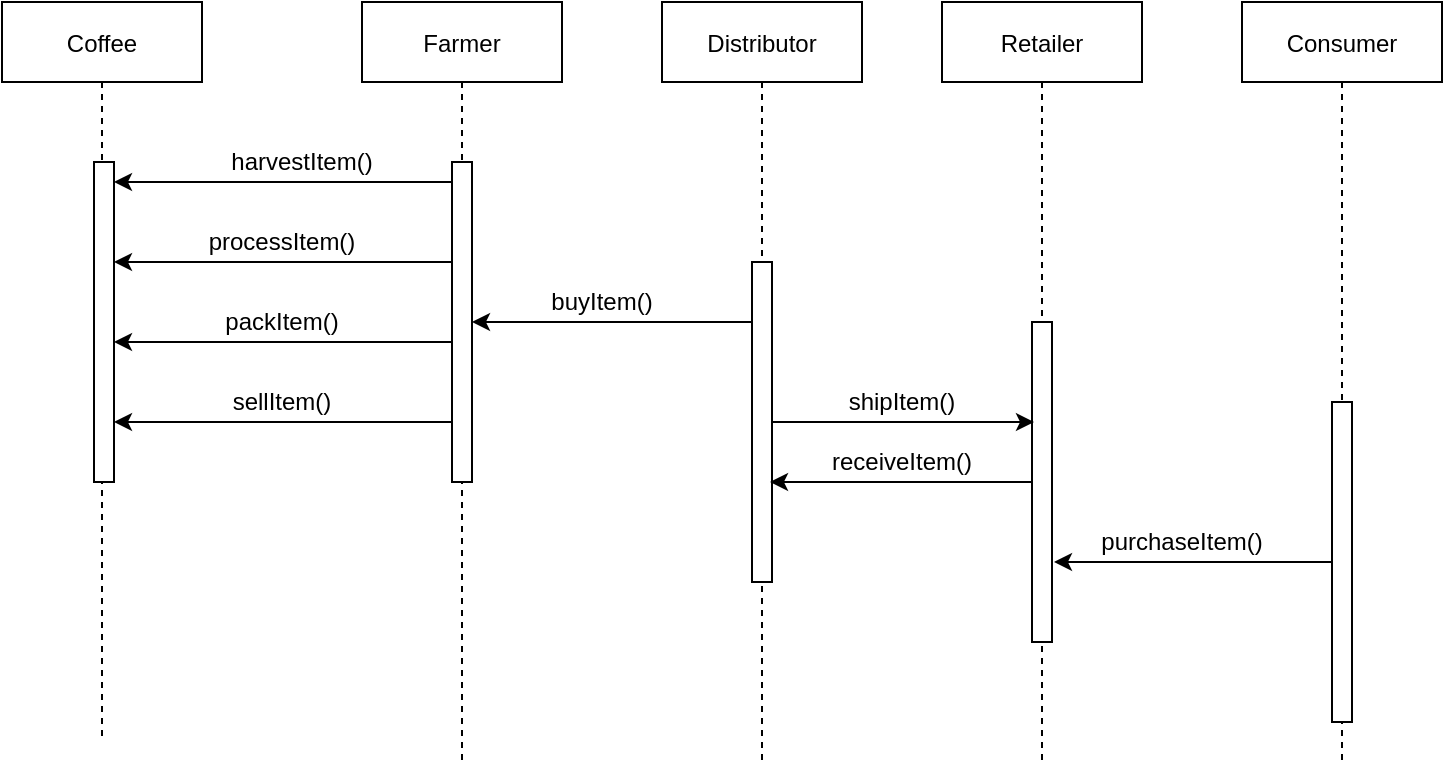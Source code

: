 <mxfile version="14.6.11" type="github">
  <diagram id="kgpKYQtTHZ0yAKxKKP6v" name="Page-1">
    <mxGraphModel dx="840" dy="1070" grid="1" gridSize="10" guides="1" tooltips="1" connect="1" arrows="1" fold="1" page="1" pageScale="1" pageWidth="850" pageHeight="1100" math="0" shadow="0">
      <root>
        <mxCell id="0" />
        <mxCell id="1" parent="0" />
        <mxCell id="3nuBFxr9cyL0pnOWT2aG-1" value="Coffee" style="shape=umlLifeline;perimeter=lifelinePerimeter;container=1;collapsible=0;recursiveResize=0;rounded=0;shadow=0;strokeWidth=1;" parent="1" vertex="1">
          <mxGeometry x="120" y="80" width="100" height="370" as="geometry" />
        </mxCell>
        <mxCell id="3nuBFxr9cyL0pnOWT2aG-5" value="Farmer" style="shape=umlLifeline;perimeter=lifelinePerimeter;container=1;collapsible=0;recursiveResize=0;rounded=0;shadow=0;strokeWidth=1;" parent="1" vertex="1">
          <mxGeometry x="300" y="80" width="100" height="380" as="geometry" />
        </mxCell>
        <mxCell id="3nuBFxr9cyL0pnOWT2aG-6" value="" style="points=[];perimeter=orthogonalPerimeter;rounded=0;shadow=0;strokeWidth=1;" parent="3nuBFxr9cyL0pnOWT2aG-5" vertex="1">
          <mxGeometry x="45" y="80" width="10" height="160" as="geometry" />
        </mxCell>
        <mxCell id="P7gJY48-Vua3OXZmrbqE-1" value="Distributor" style="shape=umlLifeline;perimeter=lifelinePerimeter;container=1;collapsible=0;recursiveResize=0;rounded=0;shadow=0;strokeWidth=1;" vertex="1" parent="1">
          <mxGeometry x="450" y="80" width="100" height="380" as="geometry" />
        </mxCell>
        <mxCell id="P7gJY48-Vua3OXZmrbqE-2" value="" style="points=[];perimeter=orthogonalPerimeter;rounded=0;shadow=0;strokeWidth=1;" vertex="1" parent="P7gJY48-Vua3OXZmrbqE-1">
          <mxGeometry x="45" y="130" width="10" height="160" as="geometry" />
        </mxCell>
        <mxCell id="P7gJY48-Vua3OXZmrbqE-3" value="Retailer" style="shape=umlLifeline;perimeter=lifelinePerimeter;container=1;collapsible=0;recursiveResize=0;rounded=0;shadow=0;strokeWidth=1;" vertex="1" parent="1">
          <mxGeometry x="590" y="80" width="100" height="380" as="geometry" />
        </mxCell>
        <mxCell id="P7gJY48-Vua3OXZmrbqE-4" value="" style="points=[];perimeter=orthogonalPerimeter;rounded=0;shadow=0;strokeWidth=1;" vertex="1" parent="P7gJY48-Vua3OXZmrbqE-3">
          <mxGeometry x="45" y="160" width="10" height="160" as="geometry" />
        </mxCell>
        <mxCell id="P7gJY48-Vua3OXZmrbqE-5" value="Consumer" style="shape=umlLifeline;perimeter=lifelinePerimeter;container=1;collapsible=0;recursiveResize=0;rounded=0;shadow=0;strokeWidth=1;" vertex="1" parent="1">
          <mxGeometry x="740" y="80" width="100" height="380" as="geometry" />
        </mxCell>
        <mxCell id="P7gJY48-Vua3OXZmrbqE-6" value="" style="points=[];perimeter=orthogonalPerimeter;rounded=0;shadow=0;strokeWidth=1;" vertex="1" parent="P7gJY48-Vua3OXZmrbqE-5">
          <mxGeometry x="45" y="200" width="10" height="160" as="geometry" />
        </mxCell>
        <mxCell id="P7gJY48-Vua3OXZmrbqE-7" value="" style="points=[];perimeter=orthogonalPerimeter;rounded=0;shadow=0;strokeWidth=1;" vertex="1" parent="1">
          <mxGeometry x="166" y="160" width="10" height="160" as="geometry" />
        </mxCell>
        <mxCell id="P7gJY48-Vua3OXZmrbqE-8" value="" style="edgeStyle=orthogonalEdgeStyle;rounded=0;orthogonalLoop=1;jettySize=auto;html=1;" edge="1" parent="1" source="3nuBFxr9cyL0pnOWT2aG-6" target="P7gJY48-Vua3OXZmrbqE-7">
          <mxGeometry relative="1" as="geometry">
            <Array as="points">
              <mxPoint x="270" y="170" />
              <mxPoint x="270" y="170" />
            </Array>
          </mxGeometry>
        </mxCell>
        <mxCell id="P7gJY48-Vua3OXZmrbqE-9" value="harvestItem()" style="text;html=1;strokeColor=none;fillColor=none;align=center;verticalAlign=middle;whiteSpace=wrap;rounded=0;" vertex="1" parent="1">
          <mxGeometry x="250" y="150" width="40" height="20" as="geometry" />
        </mxCell>
        <mxCell id="P7gJY48-Vua3OXZmrbqE-10" value="" style="edgeStyle=orthogonalEdgeStyle;rounded=0;orthogonalLoop=1;jettySize=auto;html=1;" edge="1" parent="1">
          <mxGeometry relative="1" as="geometry">
            <mxPoint x="345" y="210" as="sourcePoint" />
            <mxPoint x="176" y="210" as="targetPoint" />
            <Array as="points">
              <mxPoint x="270" y="210" />
              <mxPoint x="270" y="210" />
            </Array>
          </mxGeometry>
        </mxCell>
        <mxCell id="P7gJY48-Vua3OXZmrbqE-11" value="" style="edgeStyle=orthogonalEdgeStyle;rounded=0;orthogonalLoop=1;jettySize=auto;html=1;" edge="1" parent="1">
          <mxGeometry relative="1" as="geometry">
            <mxPoint x="345" y="250" as="sourcePoint" />
            <mxPoint x="176" y="250" as="targetPoint" />
            <Array as="points">
              <mxPoint x="270" y="250" />
              <mxPoint x="270" y="250" />
            </Array>
          </mxGeometry>
        </mxCell>
        <mxCell id="P7gJY48-Vua3OXZmrbqE-12" value="" style="edgeStyle=orthogonalEdgeStyle;rounded=0;orthogonalLoop=1;jettySize=auto;html=1;" edge="1" parent="1">
          <mxGeometry relative="1" as="geometry">
            <mxPoint x="345" y="290" as="sourcePoint" />
            <mxPoint x="176" y="290" as="targetPoint" />
            <Array as="points">
              <mxPoint x="270" y="290" />
              <mxPoint x="270" y="290" />
            </Array>
          </mxGeometry>
        </mxCell>
        <mxCell id="P7gJY48-Vua3OXZmrbqE-13" value="processItem()" style="text;html=1;strokeColor=none;fillColor=none;align=center;verticalAlign=middle;whiteSpace=wrap;rounded=0;" vertex="1" parent="1">
          <mxGeometry x="240" y="190" width="40" height="20" as="geometry" />
        </mxCell>
        <mxCell id="P7gJY48-Vua3OXZmrbqE-14" value="packItem()" style="text;html=1;strokeColor=none;fillColor=none;align=center;verticalAlign=middle;whiteSpace=wrap;rounded=0;" vertex="1" parent="1">
          <mxGeometry x="240" y="230" width="40" height="20" as="geometry" />
        </mxCell>
        <mxCell id="P7gJY48-Vua3OXZmrbqE-15" value="sellItem()" style="text;html=1;strokeColor=none;fillColor=none;align=center;verticalAlign=middle;whiteSpace=wrap;rounded=0;" vertex="1" parent="1">
          <mxGeometry x="240" y="270" width="40" height="20" as="geometry" />
        </mxCell>
        <mxCell id="P7gJY48-Vua3OXZmrbqE-17" value="" style="edgeStyle=orthogonalEdgeStyle;rounded=0;orthogonalLoop=1;jettySize=auto;html=1;" edge="1" parent="1" source="P7gJY48-Vua3OXZmrbqE-2" target="3nuBFxr9cyL0pnOWT2aG-6">
          <mxGeometry relative="1" as="geometry">
            <mxPoint x="360" y="270" as="targetPoint" />
            <Array as="points">
              <mxPoint x="460" y="240" />
              <mxPoint x="460" y="240" />
            </Array>
          </mxGeometry>
        </mxCell>
        <mxCell id="P7gJY48-Vua3OXZmrbqE-18" value="buyItem()" style="text;html=1;strokeColor=none;fillColor=none;align=center;verticalAlign=middle;whiteSpace=wrap;rounded=0;" vertex="1" parent="1">
          <mxGeometry x="400" y="220" width="40" height="20" as="geometry" />
        </mxCell>
        <mxCell id="P7gJY48-Vua3OXZmrbqE-20" value="" style="edgeStyle=orthogonalEdgeStyle;rounded=0;orthogonalLoop=1;jettySize=auto;html=1;" edge="1" parent="1" source="P7gJY48-Vua3OXZmrbqE-4">
          <mxGeometry relative="1" as="geometry">
            <mxPoint x="504" y="320" as="targetPoint" />
            <Array as="points">
              <mxPoint x="504" y="320" />
            </Array>
          </mxGeometry>
        </mxCell>
        <mxCell id="P7gJY48-Vua3OXZmrbqE-21" value="" style="edgeStyle=orthogonalEdgeStyle;rounded=0;orthogonalLoop=1;jettySize=auto;html=1;" edge="1" parent="1" source="P7gJY48-Vua3OXZmrbqE-2">
          <mxGeometry relative="1" as="geometry">
            <mxPoint x="636" y="290" as="targetPoint" />
            <Array as="points">
              <mxPoint x="580" y="290" />
              <mxPoint x="580" y="290" />
            </Array>
          </mxGeometry>
        </mxCell>
        <mxCell id="P7gJY48-Vua3OXZmrbqE-22" value="shipItem()" style="text;html=1;strokeColor=none;fillColor=none;align=center;verticalAlign=middle;whiteSpace=wrap;rounded=0;" vertex="1" parent="1">
          <mxGeometry x="550" y="270" width="40" height="20" as="geometry" />
        </mxCell>
        <mxCell id="P7gJY48-Vua3OXZmrbqE-23" value="receiveItem()" style="text;html=1;strokeColor=none;fillColor=none;align=center;verticalAlign=middle;whiteSpace=wrap;rounded=0;" vertex="1" parent="1">
          <mxGeometry x="550" y="300" width="40" height="20" as="geometry" />
        </mxCell>
        <mxCell id="P7gJY48-Vua3OXZmrbqE-25" value="" style="edgeStyle=orthogonalEdgeStyle;rounded=0;orthogonalLoop=1;jettySize=auto;html=1;entryX=1.1;entryY=0.75;entryDx=0;entryDy=0;entryPerimeter=0;" edge="1" parent="1" source="P7gJY48-Vua3OXZmrbqE-6" target="P7gJY48-Vua3OXZmrbqE-4">
          <mxGeometry relative="1" as="geometry">
            <mxPoint x="705" y="360" as="targetPoint" />
          </mxGeometry>
        </mxCell>
        <mxCell id="P7gJY48-Vua3OXZmrbqE-26" value="purchaseItem()" style="text;html=1;strokeColor=none;fillColor=none;align=center;verticalAlign=middle;whiteSpace=wrap;rounded=0;" vertex="1" parent="1">
          <mxGeometry x="690" y="340" width="40" height="20" as="geometry" />
        </mxCell>
      </root>
    </mxGraphModel>
  </diagram>
</mxfile>
